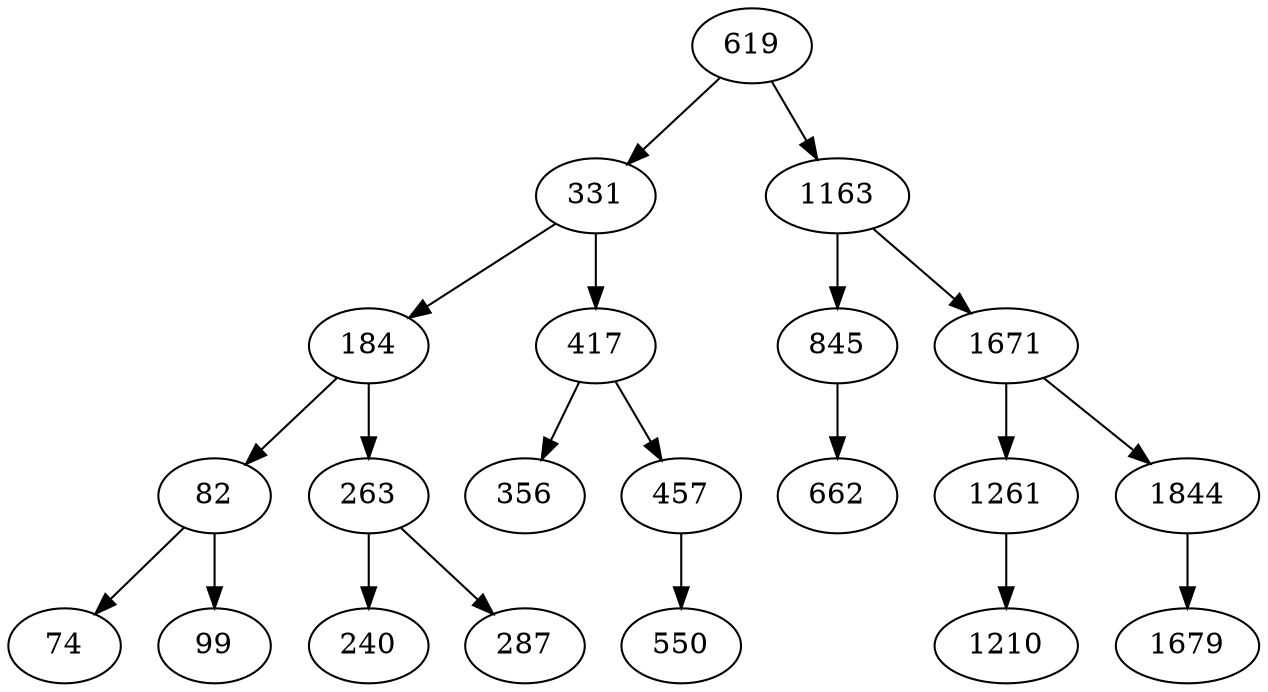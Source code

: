 digraph AVLBaum
{
619 -> 331;
619 -> 1163;
331 -> 184;
331 -> 417;
184 -> 82;
184 -> 263;
82 -> 74;
82 -> 99;
263 -> 240;
263 -> 287;
417 -> 356;
417 -> 457;
457 -> 550;
1163 -> 845;
1163 -> 1671;
845 -> 662;
1671 -> 1261;
1671 -> 1844;
1261 -> 1210;
1844 -> 1679;
}
